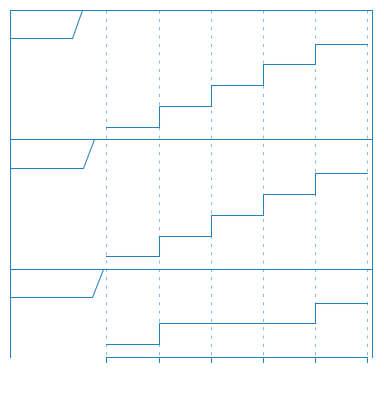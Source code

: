 @startuml Timeline
!theme cerulean

robust "System" as SYS
robust "Benutzer" as USER
robust "Animation" as ANIM

@0
SYS is "Initialisierung"
ANIM is "Inaktiv"
USER is "Warten"

@2
SYS is "Bereit"
ANIM is "Aktiv"
USER is "Anzeige"

@4
USER is "Eingabe"
SYS is "Warten"

@6
USER is "Submit"
SYS is "Validierung"

@8
SYS is "Redirect"
USER is "Dashboard"
ANIM is "Reset"

@enduml